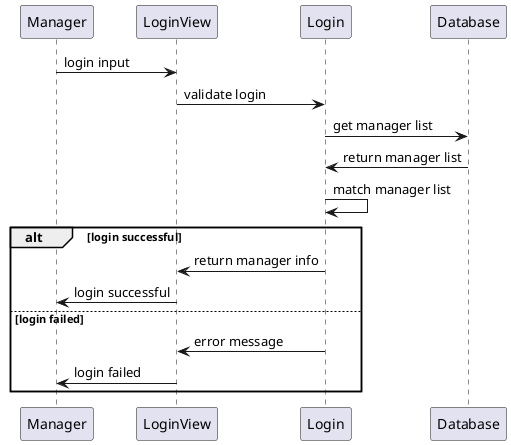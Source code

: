 @startuml
Manager -> LoginView: login input
LoginView -> Login: validate login
Login -> Database: get manager list
Database -> Login: return manager list
Login -> Login: match manager list
alt login successful
Login -> LoginView: return manager info
LoginView -> Manager: login successful
else login failed
Login -> LoginView: error message
LoginView -> Manager: login failed
end
@enduml